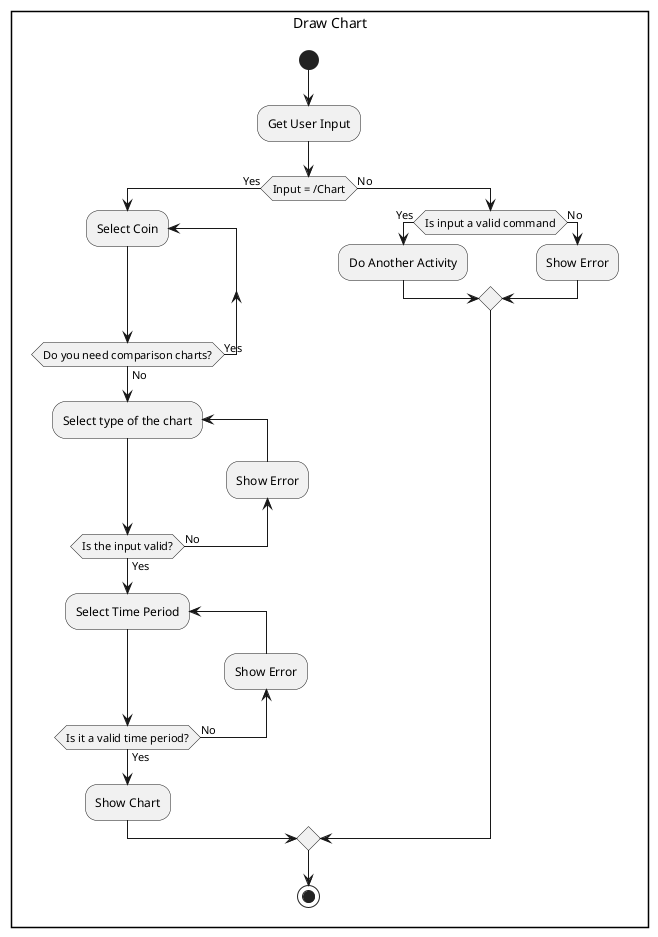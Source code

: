 @startuml
rectangle Draw Chart{
start
:Get User Input;
if (Input = /Chart) then (Yes)
  repeat:Select Coin;
  repeat while(Do you need comparison charts?) is (Yes) not (No)
  
  repeat:Select type of the chart;
  backward :Show Error;
  repeat while(Is the input valid?) is (No) not (Yes)
 
  repeat:Select Time Period;
  backward :Show Error;
  repeat while(Is it a valid time period?) is (No) not (Yes)

  :Show Chart;
else (No)
  if (Is input a valid command) then (Yes)
   :Do Another Activity;
  else (No)
  :Show Error;
  endif
endif
stop
@enduml
